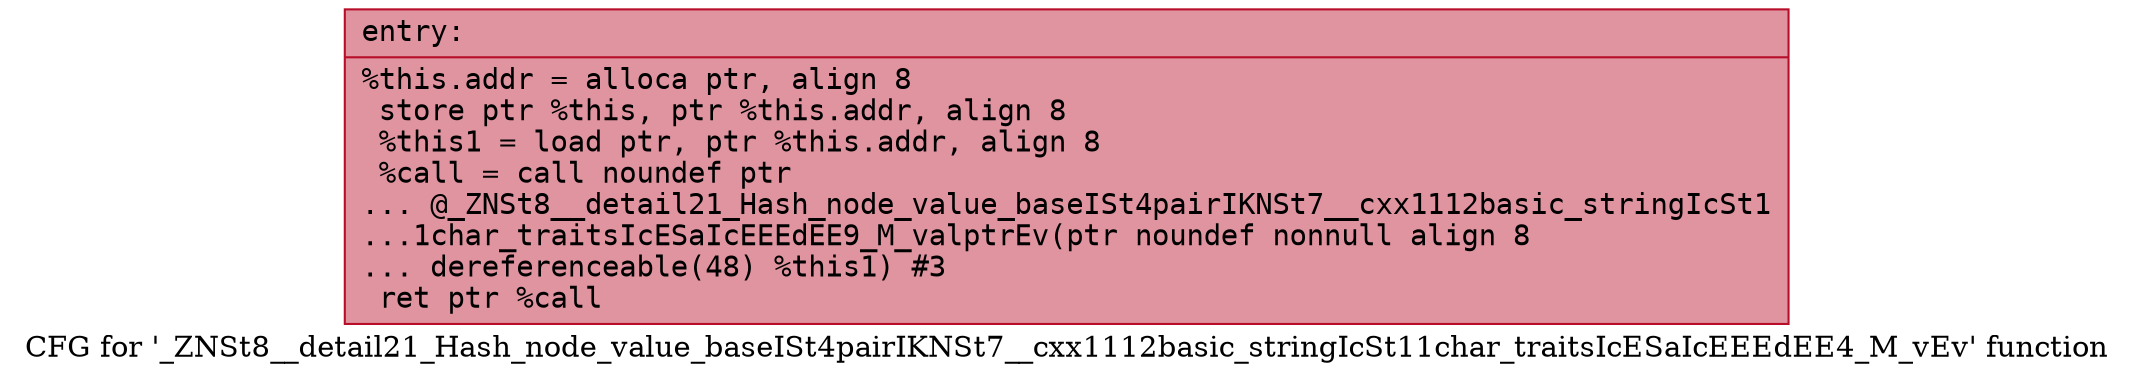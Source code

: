 digraph "CFG for '_ZNSt8__detail21_Hash_node_value_baseISt4pairIKNSt7__cxx1112basic_stringIcSt11char_traitsIcESaIcEEEdEE4_M_vEv' function" {
	label="CFG for '_ZNSt8__detail21_Hash_node_value_baseISt4pairIKNSt7__cxx1112basic_stringIcSt11char_traitsIcESaIcEEEdEE4_M_vEv' function";

	Node0x556bfe9f2ab0 [shape=record,color="#b70d28ff", style=filled, fillcolor="#b70d2870" fontname="Courier",label="{entry:\l|  %this.addr = alloca ptr, align 8\l  store ptr %this, ptr %this.addr, align 8\l  %this1 = load ptr, ptr %this.addr, align 8\l  %call = call noundef ptr\l... @_ZNSt8__detail21_Hash_node_value_baseISt4pairIKNSt7__cxx1112basic_stringIcSt1\l...1char_traitsIcESaIcEEEdEE9_M_valptrEv(ptr noundef nonnull align 8\l... dereferenceable(48) %this1) #3\l  ret ptr %call\l}"];
}
